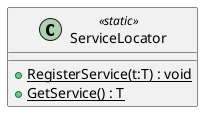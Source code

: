 @startuml
class ServiceLocator <<static>> {
    + {static} RegisterService(t:T) : void
    + {static} GetService() : T
}
@enduml
